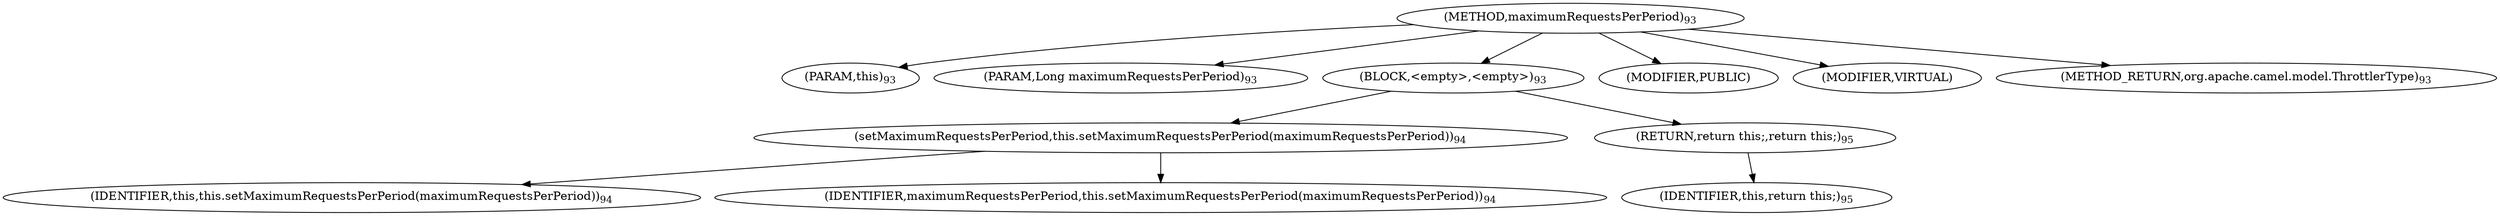 digraph "maximumRequestsPerPeriod" {  
"174" [label = <(METHOD,maximumRequestsPerPeriod)<SUB>93</SUB>> ]
"18" [label = <(PARAM,this)<SUB>93</SUB>> ]
"175" [label = <(PARAM,Long maximumRequestsPerPeriod)<SUB>93</SUB>> ]
"176" [label = <(BLOCK,&lt;empty&gt;,&lt;empty&gt;)<SUB>93</SUB>> ]
"177" [label = <(setMaximumRequestsPerPeriod,this.setMaximumRequestsPerPeriod(maximumRequestsPerPeriod))<SUB>94</SUB>> ]
"17" [label = <(IDENTIFIER,this,this.setMaximumRequestsPerPeriod(maximumRequestsPerPeriod))<SUB>94</SUB>> ]
"178" [label = <(IDENTIFIER,maximumRequestsPerPeriod,this.setMaximumRequestsPerPeriod(maximumRequestsPerPeriod))<SUB>94</SUB>> ]
"179" [label = <(RETURN,return this;,return this;)<SUB>95</SUB>> ]
"19" [label = <(IDENTIFIER,this,return this;)<SUB>95</SUB>> ]
"180" [label = <(MODIFIER,PUBLIC)> ]
"181" [label = <(MODIFIER,VIRTUAL)> ]
"182" [label = <(METHOD_RETURN,org.apache.camel.model.ThrottlerType)<SUB>93</SUB>> ]
  "174" -> "18" 
  "174" -> "175" 
  "174" -> "176" 
  "174" -> "180" 
  "174" -> "181" 
  "174" -> "182" 
  "176" -> "177" 
  "176" -> "179" 
  "177" -> "17" 
  "177" -> "178" 
  "179" -> "19" 
}
